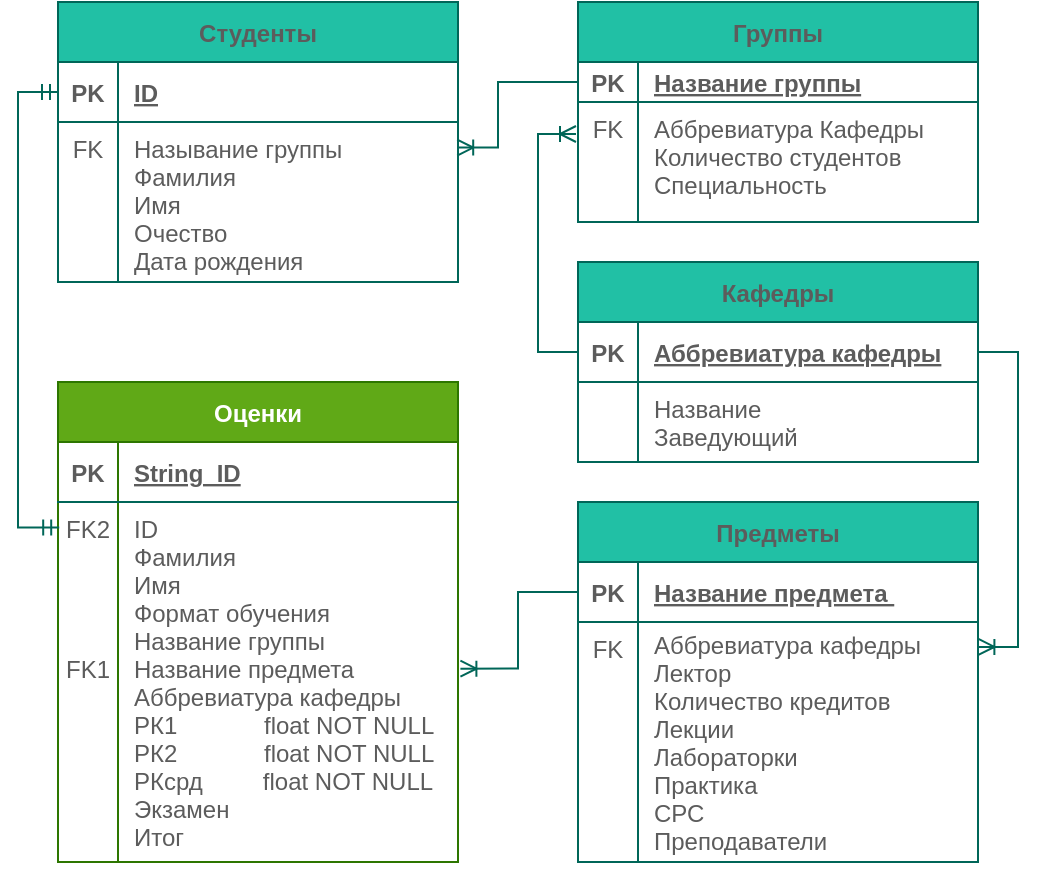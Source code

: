 <mxfile version="17.4.6" type="device"><diagram id="R2lEEEUBdFMjLlhIrx00" name="Page-1"><mxGraphModel dx="1634" dy="834" grid="1" gridSize="10" guides="1" tooltips="1" connect="1" arrows="1" fold="1" page="1" pageScale="1" pageWidth="850" pageHeight="1100" math="0" shadow="0" extFonts="Permanent Marker^https://fonts.googleapis.com/css?family=Permanent+Marker"><root><mxCell id="0"/><mxCell id="1" parent="0"/><mxCell id="C-vyLk0tnHw3VtMMgP7b-23" value="Оценки" style="shape=table;startSize=30;container=1;collapsible=1;childLayout=tableLayout;fixedRows=1;rowLines=0;fontStyle=1;align=center;resizeLast=1;fillColor=#60a917;strokeColor=#2D7600;fontColor=#ffffff;" parent="1" vertex="1"><mxGeometry x="40" y="230" width="200" height="240" as="geometry"/></mxCell><mxCell id="C-vyLk0tnHw3VtMMgP7b-24" value="" style="shape=partialRectangle;collapsible=0;dropTarget=0;pointerEvents=0;fillColor=none;points=[[0,0.5],[1,0.5]];portConstraint=eastwest;top=0;left=0;right=0;bottom=1;strokeColor=#006658;fontColor=#5C5C5C;" parent="C-vyLk0tnHw3VtMMgP7b-23" vertex="1"><mxGeometry y="30" width="200" height="30" as="geometry"/></mxCell><mxCell id="C-vyLk0tnHw3VtMMgP7b-25" value="PK" style="shape=partialRectangle;overflow=hidden;connectable=0;fillColor=none;top=0;left=0;bottom=0;right=0;fontStyle=1;strokeColor=#006658;fontColor=#5C5C5C;" parent="C-vyLk0tnHw3VtMMgP7b-24" vertex="1"><mxGeometry width="30" height="30" as="geometry"><mxRectangle width="30" height="30" as="alternateBounds"/></mxGeometry></mxCell><mxCell id="C-vyLk0tnHw3VtMMgP7b-26" value="String_ID" style="shape=partialRectangle;overflow=hidden;connectable=0;fillColor=none;top=0;left=0;bottom=0;right=0;align=left;spacingLeft=6;fontStyle=5;strokeColor=#006658;fontColor=#5C5C5C;" parent="C-vyLk0tnHw3VtMMgP7b-24" vertex="1"><mxGeometry x="30" width="170" height="30" as="geometry"><mxRectangle width="170" height="30" as="alternateBounds"/></mxGeometry></mxCell><mxCell id="C-vyLk0tnHw3VtMMgP7b-27" value="" style="shape=partialRectangle;collapsible=0;dropTarget=0;pointerEvents=0;fillColor=none;points=[[0,0.5],[1,0.5]];portConstraint=eastwest;top=0;left=0;right=0;bottom=0;strokeColor=#006658;fontColor=#5C5C5C;" parent="C-vyLk0tnHw3VtMMgP7b-23" vertex="1"><mxGeometry y="60" width="200" height="180" as="geometry"/></mxCell><mxCell id="C-vyLk0tnHw3VtMMgP7b-28" value="FK2&#10;&#10;&#10;&#10;&#10;FK1&#10;&#10;" style="shape=partialRectangle;overflow=hidden;connectable=0;fillColor=none;top=0;left=0;bottom=0;right=0;verticalAlign=top;strokeColor=#006658;fontColor=#5C5C5C;" parent="C-vyLk0tnHw3VtMMgP7b-27" vertex="1"><mxGeometry width="30" height="180" as="geometry"><mxRectangle width="30" height="180" as="alternateBounds"/></mxGeometry></mxCell><mxCell id="C-vyLk0tnHw3VtMMgP7b-29" value="ID         &#10;Фамилия&#10;  Имя&#10;Формат обучения&#10;Название группы&#10;Название предмета&#10;Аббревиатура кафедры&#10;  РК1             float NOT NULL&#10;  РК2             float NOT NULL&#10;  РКсрд         float NOT NULL&#10;  Экзамен&#10;  Итог" style="shape=partialRectangle;overflow=hidden;connectable=0;fillColor=none;top=0;left=0;bottom=0;right=0;align=left;spacingLeft=6;fontStyle=0;verticalAlign=top;strokeColor=#006658;fontColor=#5C5C5C;" parent="C-vyLk0tnHw3VtMMgP7b-27" vertex="1"><mxGeometry x="30" width="170" height="180" as="geometry"><mxRectangle width="170" height="180" as="alternateBounds"/></mxGeometry></mxCell><mxCell id="8h8pwwLh6o82MODoKNe6-1" value="Кафедры" style="shape=table;startSize=30;container=1;collapsible=1;childLayout=tableLayout;fixedRows=1;rowLines=0;fontStyle=1;align=center;resizeLast=1;fillColor=#21C0A5;strokeColor=#006658;fontColor=#5C5C5C;" parent="1" vertex="1"><mxGeometry x="300" y="170" width="200" height="100" as="geometry"/></mxCell><mxCell id="8h8pwwLh6o82MODoKNe6-2" value="" style="shape=tableRow;horizontal=0;startSize=0;swimlaneHead=0;swimlaneBody=0;fillColor=none;collapsible=0;dropTarget=0;points=[[0,0.5],[1,0.5]];portConstraint=eastwest;top=0;left=0;right=0;bottom=1;strokeColor=#006658;fontColor=#5C5C5C;" parent="8h8pwwLh6o82MODoKNe6-1" vertex="1"><mxGeometry y="30" width="200" height="30" as="geometry"/></mxCell><mxCell id="8h8pwwLh6o82MODoKNe6-3" value="PK" style="shape=partialRectangle;connectable=0;fillColor=none;top=0;left=0;bottom=0;right=0;fontStyle=1;overflow=hidden;strokeColor=#006658;fontColor=#5C5C5C;" parent="8h8pwwLh6o82MODoKNe6-2" vertex="1"><mxGeometry width="30" height="30" as="geometry"><mxRectangle width="30" height="30" as="alternateBounds"/></mxGeometry></mxCell><mxCell id="8h8pwwLh6o82MODoKNe6-4" value="Аббревиатура кафедры" style="shape=partialRectangle;connectable=0;fillColor=none;top=0;left=0;bottom=0;right=0;align=left;spacingLeft=6;fontStyle=5;overflow=hidden;strokeColor=#006658;fontColor=#5C5C5C;" parent="8h8pwwLh6o82MODoKNe6-2" vertex="1"><mxGeometry x="30" width="170" height="30" as="geometry"><mxRectangle width="170" height="30" as="alternateBounds"/></mxGeometry></mxCell><mxCell id="8h8pwwLh6o82MODoKNe6-5" value="" style="shape=tableRow;horizontal=0;startSize=0;swimlaneHead=0;swimlaneBody=0;fillColor=none;collapsible=0;dropTarget=0;points=[[0,0.5],[1,0.5]];portConstraint=eastwest;top=0;left=0;right=0;bottom=0;strokeColor=#006658;fontColor=#5C5C5C;" parent="8h8pwwLh6o82MODoKNe6-1" vertex="1"><mxGeometry y="60" width="200" height="40" as="geometry"/></mxCell><mxCell id="8h8pwwLh6o82MODoKNe6-6" value="" style="shape=partialRectangle;connectable=0;fillColor=none;top=0;left=0;bottom=0;right=0;editable=1;overflow=hidden;strokeColor=#006658;fontColor=#5C5C5C;" parent="8h8pwwLh6o82MODoKNe6-5" vertex="1"><mxGeometry width="30" height="40" as="geometry"><mxRectangle width="30" height="40" as="alternateBounds"/></mxGeometry></mxCell><mxCell id="8h8pwwLh6o82MODoKNe6-7" value="Название&#10;Заведующий" style="shape=partialRectangle;connectable=0;fillColor=none;top=0;left=0;bottom=0;right=0;align=left;spacingLeft=6;overflow=hidden;strokeColor=#006658;fontColor=#5C5C5C;" parent="8h8pwwLh6o82MODoKNe6-5" vertex="1"><mxGeometry x="30" width="170" height="40" as="geometry"><mxRectangle width="170" height="40" as="alternateBounds"/></mxGeometry></mxCell><mxCell id="8h8pwwLh6o82MODoKNe6-14" value="Предметы" style="shape=table;startSize=30;container=1;collapsible=1;childLayout=tableLayout;fixedRows=1;rowLines=0;fontStyle=1;align=center;resizeLast=1;fillColor=#21C0A5;strokeColor=#006658;fontColor=#5C5C5C;" parent="1" vertex="1"><mxGeometry x="300" y="290" width="200" height="180" as="geometry"/></mxCell><mxCell id="8h8pwwLh6o82MODoKNe6-15" value="" style="shape=tableRow;horizontal=0;startSize=0;swimlaneHead=0;swimlaneBody=0;fillColor=none;collapsible=0;dropTarget=0;points=[[0,0.5],[1,0.5]];portConstraint=eastwest;top=0;left=0;right=0;bottom=1;strokeColor=#006658;fontColor=#5C5C5C;" parent="8h8pwwLh6o82MODoKNe6-14" vertex="1"><mxGeometry y="30" width="200" height="30" as="geometry"/></mxCell><mxCell id="8h8pwwLh6o82MODoKNe6-16" value="PK" style="shape=partialRectangle;connectable=0;fillColor=none;top=0;left=0;bottom=0;right=0;fontStyle=1;overflow=hidden;strokeColor=#006658;fontColor=#5C5C5C;" parent="8h8pwwLh6o82MODoKNe6-15" vertex="1"><mxGeometry width="30" height="30" as="geometry"><mxRectangle width="30" height="30" as="alternateBounds"/></mxGeometry></mxCell><mxCell id="8h8pwwLh6o82MODoKNe6-17" value="Название предмета " style="shape=partialRectangle;connectable=0;fillColor=none;top=0;left=0;bottom=0;right=0;align=left;spacingLeft=6;fontStyle=5;overflow=hidden;strokeColor=#006658;fontColor=#5C5C5C;" parent="8h8pwwLh6o82MODoKNe6-15" vertex="1"><mxGeometry x="30" width="170" height="30" as="geometry"><mxRectangle width="170" height="30" as="alternateBounds"/></mxGeometry></mxCell><mxCell id="8h8pwwLh6o82MODoKNe6-18" value="" style="shape=tableRow;horizontal=0;startSize=0;swimlaneHead=0;swimlaneBody=0;fillColor=none;collapsible=0;dropTarget=0;points=[[0,0.5],[1,0.5]];portConstraint=eastwest;top=0;left=0;right=0;bottom=0;strokeColor=#006658;fontColor=#5C5C5C;" parent="8h8pwwLh6o82MODoKNe6-14" vertex="1"><mxGeometry y="60" width="200" height="120" as="geometry"/></mxCell><mxCell id="8h8pwwLh6o82MODoKNe6-19" value="FK" style="shape=partialRectangle;connectable=0;fillColor=none;top=0;left=0;bottom=0;right=0;editable=1;overflow=hidden;verticalAlign=top;strokeColor=#006658;fontColor=#5C5C5C;" parent="8h8pwwLh6o82MODoKNe6-18" vertex="1"><mxGeometry width="30" height="120" as="geometry"><mxRectangle width="30" height="120" as="alternateBounds"/></mxGeometry></mxCell><mxCell id="8h8pwwLh6o82MODoKNe6-20" value="Аббревиатура кафедры&#10;Лектор&#10;Количество кредитов&#10;Лекции&#10;Лабораторки&#10;Практика&#10;СРС&#10;Преподаватели" style="shape=partialRectangle;connectable=0;fillColor=none;top=0;left=0;bottom=0;right=0;align=left;spacingLeft=6;overflow=hidden;strokeColor=#006658;fontColor=#5C5C5C;" parent="8h8pwwLh6o82MODoKNe6-18" vertex="1"><mxGeometry x="30" width="170" height="120" as="geometry"><mxRectangle width="170" height="120" as="alternateBounds"/></mxGeometry></mxCell><mxCell id="8h8pwwLh6o82MODoKNe6-29" value="Группы" style="shape=table;startSize=30;container=1;collapsible=1;childLayout=tableLayout;fixedRows=1;rowLines=0;fontStyle=1;align=center;resizeLast=1;fillColor=#21C0A5;strokeColor=#006658;fontColor=#5C5C5C;" parent="1" vertex="1"><mxGeometry x="300" y="40" width="200" height="110" as="geometry"/></mxCell><mxCell id="8h8pwwLh6o82MODoKNe6-30" value="" style="shape=tableRow;horizontal=0;startSize=0;swimlaneHead=0;swimlaneBody=0;fillColor=none;collapsible=0;dropTarget=0;points=[[0,0.5],[1,0.5]];portConstraint=eastwest;top=0;left=0;right=0;bottom=1;strokeColor=#006658;fontColor=#5C5C5C;" parent="8h8pwwLh6o82MODoKNe6-29" vertex="1"><mxGeometry y="30" width="200" height="20" as="geometry"/></mxCell><mxCell id="8h8pwwLh6o82MODoKNe6-31" value="PK" style="shape=partialRectangle;connectable=0;fillColor=none;top=0;left=0;bottom=0;right=0;fontStyle=1;overflow=hidden;strokeColor=#006658;fontColor=#5C5C5C;" parent="8h8pwwLh6o82MODoKNe6-30" vertex="1"><mxGeometry width="30" height="20" as="geometry"><mxRectangle width="30" height="20" as="alternateBounds"/></mxGeometry></mxCell><mxCell id="8h8pwwLh6o82MODoKNe6-32" value="Название группы" style="shape=partialRectangle;connectable=0;fillColor=none;top=0;left=0;bottom=0;right=0;align=left;spacingLeft=6;fontStyle=5;overflow=hidden;strokeColor=#006658;fontColor=#5C5C5C;" parent="8h8pwwLh6o82MODoKNe6-30" vertex="1"><mxGeometry x="30" width="170" height="20" as="geometry"><mxRectangle width="170" height="20" as="alternateBounds"/></mxGeometry></mxCell><mxCell id="8h8pwwLh6o82MODoKNe6-33" value="" style="shape=tableRow;horizontal=0;startSize=0;swimlaneHead=0;swimlaneBody=0;fillColor=none;collapsible=0;dropTarget=0;points=[[0,0.5],[1,0.5]];portConstraint=eastwest;top=0;left=0;right=0;bottom=0;strokeColor=#006658;fontColor=#5C5C5C;" parent="8h8pwwLh6o82MODoKNe6-29" vertex="1"><mxGeometry y="50" width="200" height="60" as="geometry"/></mxCell><mxCell id="8h8pwwLh6o82MODoKNe6-34" value="FK" style="shape=partialRectangle;connectable=0;fillColor=none;top=0;left=0;bottom=0;right=0;editable=1;overflow=hidden;verticalAlign=top;strokeColor=#006658;fontColor=#5C5C5C;" parent="8h8pwwLh6o82MODoKNe6-33" vertex="1"><mxGeometry width="30" height="60" as="geometry"><mxRectangle width="30" height="60" as="alternateBounds"/></mxGeometry></mxCell><mxCell id="8h8pwwLh6o82MODoKNe6-35" value="Аббревиатура Кафедры&#10;Количество студентов&#10;Специальность" style="shape=partialRectangle;connectable=0;fillColor=none;top=0;left=0;bottom=0;right=0;align=left;spacingLeft=6;overflow=hidden;verticalAlign=top;strokeColor=#006658;fontColor=#5C5C5C;" parent="8h8pwwLh6o82MODoKNe6-33" vertex="1"><mxGeometry x="30" width="170" height="60" as="geometry"><mxRectangle width="170" height="60" as="alternateBounds"/></mxGeometry></mxCell><mxCell id="8h8pwwLh6o82MODoKNe6-47" value="Студенты" style="shape=table;startSize=30;container=1;collapsible=1;childLayout=tableLayout;fixedRows=1;rowLines=0;fontStyle=1;align=center;resizeLast=1;fillColor=#21C0A5;strokeColor=#006658;fontColor=#5C5C5C;" parent="1" vertex="1"><mxGeometry x="40" y="40" width="200" height="140" as="geometry"/></mxCell><mxCell id="8h8pwwLh6o82MODoKNe6-48" value="" style="shape=tableRow;horizontal=0;startSize=0;swimlaneHead=0;swimlaneBody=0;fillColor=none;collapsible=0;dropTarget=0;points=[[0,0.5],[1,0.5]];portConstraint=eastwest;top=0;left=0;right=0;bottom=1;strokeColor=#006658;fontColor=#5C5C5C;" parent="8h8pwwLh6o82MODoKNe6-47" vertex="1"><mxGeometry y="30" width="200" height="30" as="geometry"/></mxCell><mxCell id="8h8pwwLh6o82MODoKNe6-49" value="PK" style="shape=partialRectangle;connectable=0;fillColor=none;top=0;left=0;bottom=0;right=0;fontStyle=1;overflow=hidden;strokeColor=#006658;fontColor=#5C5C5C;" parent="8h8pwwLh6o82MODoKNe6-48" vertex="1"><mxGeometry width="30" height="30" as="geometry"><mxRectangle width="30" height="30" as="alternateBounds"/></mxGeometry></mxCell><mxCell id="8h8pwwLh6o82MODoKNe6-50" value="ID" style="shape=partialRectangle;connectable=0;fillColor=none;top=0;left=0;bottom=0;right=0;align=left;spacingLeft=6;fontStyle=5;overflow=hidden;strokeColor=#006658;fontColor=#5C5C5C;" parent="8h8pwwLh6o82MODoKNe6-48" vertex="1"><mxGeometry x="30" width="170" height="30" as="geometry"><mxRectangle width="170" height="30" as="alternateBounds"/></mxGeometry></mxCell><mxCell id="8h8pwwLh6o82MODoKNe6-51" value="" style="shape=tableRow;horizontal=0;startSize=0;swimlaneHead=0;swimlaneBody=0;fillColor=none;collapsible=0;dropTarget=0;points=[[0,0.5],[1,0.5]];portConstraint=eastwest;top=0;left=0;right=0;bottom=0;strokeColor=#006658;fontColor=#5C5C5C;" parent="8h8pwwLh6o82MODoKNe6-47" vertex="1"><mxGeometry y="60" width="200" height="80" as="geometry"/></mxCell><mxCell id="8h8pwwLh6o82MODoKNe6-52" value="FK" style="shape=partialRectangle;connectable=0;fillColor=none;top=0;left=0;bottom=0;right=0;editable=1;overflow=hidden;verticalAlign=top;strokeColor=#006658;fontColor=#5C5C5C;" parent="8h8pwwLh6o82MODoKNe6-51" vertex="1"><mxGeometry width="30" height="80" as="geometry"><mxRectangle width="30" height="80" as="alternateBounds"/></mxGeometry></mxCell><mxCell id="8h8pwwLh6o82MODoKNe6-53" value="Называние группы&#10;Фамилия&#10;Имя&#10;Очество&#10;Дата рождения" style="shape=partialRectangle;connectable=0;fillColor=none;top=0;left=0;bottom=0;right=0;align=left;spacingLeft=6;overflow=hidden;verticalAlign=top;strokeColor=#006658;fontColor=#5C5C5C;" parent="8h8pwwLh6o82MODoKNe6-51" vertex="1"><mxGeometry x="30" width="170" height="80" as="geometry"><mxRectangle width="170" height="80" as="alternateBounds"/></mxGeometry></mxCell><mxCell id="0rgLirc3hBuONdKo34pS-2" value="" style="edgeStyle=orthogonalEdgeStyle;fontSize=12;html=1;endArrow=ERoneToMany;rounded=0;entryX=0.998;entryY=0.16;entryDx=0;entryDy=0;entryPerimeter=0;exitX=0;exitY=0.5;exitDx=0;exitDy=0;strokeColor=#006658;fontColor=#5C5C5C;" parent="1" source="8h8pwwLh6o82MODoKNe6-30" target="8h8pwwLh6o82MODoKNe6-51" edge="1"><mxGeometry width="100" height="100" relative="1" as="geometry"><mxPoint x="210" y="260" as="sourcePoint"/><mxPoint x="310" y="160" as="targetPoint"/><Array as="points"><mxPoint x="260" y="80"/><mxPoint x="260" y="113"/></Array></mxGeometry></mxCell><mxCell id="0rgLirc3hBuONdKo34pS-7" value="" style="edgeStyle=orthogonalEdgeStyle;fontSize=12;html=1;endArrow=ERmandOne;startArrow=ERmandOne;rounded=0;exitX=0.003;exitY=0.071;exitDx=0;exitDy=0;exitPerimeter=0;entryX=0;entryY=0.5;entryDx=0;entryDy=0;strokeColor=#006658;fontColor=#5C5C5C;" parent="1" source="C-vyLk0tnHw3VtMMgP7b-27" target="8h8pwwLh6o82MODoKNe6-48" edge="1"><mxGeometry width="100" height="100" relative="1" as="geometry"><mxPoint x="220" y="280" as="sourcePoint"/><mxPoint x="320" y="180" as="targetPoint"/><Array as="points"><mxPoint x="20" y="303"/><mxPoint x="20" y="85"/></Array></mxGeometry></mxCell><mxCell id="0rgLirc3hBuONdKo34pS-10" value="" style="edgeStyle=orthogonalEdgeStyle;fontSize=12;html=1;endArrow=ERoneToMany;rounded=0;entryX=-0.005;entryY=0.261;entryDx=0;entryDy=0;entryPerimeter=0;exitX=0;exitY=0.5;exitDx=0;exitDy=0;strokeColor=#006658;fontColor=#5C5C5C;" parent="1" source="8h8pwwLh6o82MODoKNe6-2" target="8h8pwwLh6o82MODoKNe6-33" edge="1"><mxGeometry width="100" height="100" relative="1" as="geometry"><mxPoint x="220" y="280" as="sourcePoint"/><mxPoint x="320" y="180" as="targetPoint"/><Array as="points"><mxPoint x="280" y="215"/><mxPoint x="280" y="106"/><mxPoint x="299" y="106"/></Array></mxGeometry></mxCell><mxCell id="0rgLirc3hBuONdKo34pS-11" value="" style="edgeStyle=orthogonalEdgeStyle;fontSize=12;html=1;endArrow=ERoneToMany;rounded=0;exitX=1;exitY=0.5;exitDx=0;exitDy=0;entryX=1.001;entryY=0.104;entryDx=0;entryDy=0;entryPerimeter=0;strokeColor=#006658;fontColor=#5C5C5C;" parent="1" source="8h8pwwLh6o82MODoKNe6-2" target="8h8pwwLh6o82MODoKNe6-18" edge="1"><mxGeometry width="100" height="100" relative="1" as="geometry"><mxPoint x="220" y="320" as="sourcePoint"/><mxPoint x="320" y="220" as="targetPoint"/><Array as="points"><mxPoint x="520" y="215"/><mxPoint x="520" y="362"/></Array></mxGeometry></mxCell><mxCell id="0rgLirc3hBuONdKo34pS-12" value="" style="edgeStyle=orthogonalEdgeStyle;fontSize=12;html=1;endArrow=ERoneToMany;rounded=0;exitX=0;exitY=0.5;exitDx=0;exitDy=0;entryX=1.006;entryY=0.463;entryDx=0;entryDy=0;entryPerimeter=0;strokeColor=#006658;fontColor=#5C5C5C;" parent="1" source="8h8pwwLh6o82MODoKNe6-15" target="C-vyLk0tnHw3VtMMgP7b-27" edge="1"><mxGeometry width="100" height="100" relative="1" as="geometry"><mxPoint x="220" y="320" as="sourcePoint"/><mxPoint x="320" y="220" as="targetPoint"/></mxGeometry></mxCell></root></mxGraphModel></diagram></mxfile>
